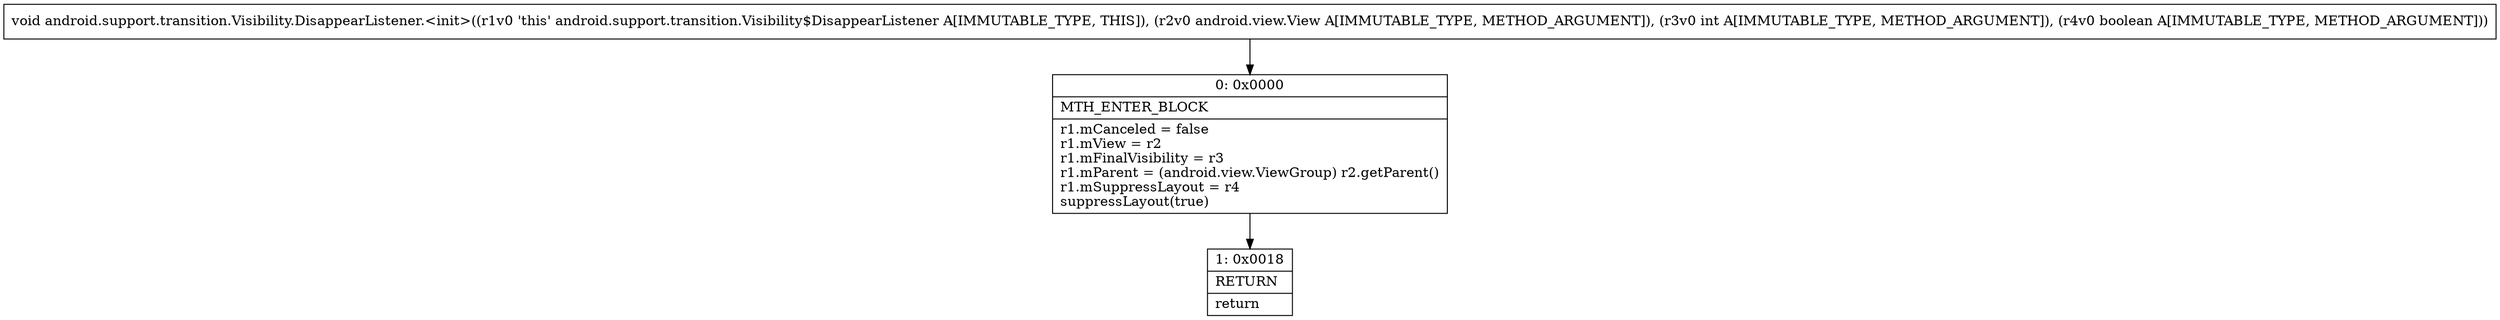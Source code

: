 digraph "CFG forandroid.support.transition.Visibility.DisappearListener.\<init\>(Landroid\/view\/View;IZ)V" {
Node_0 [shape=record,label="{0\:\ 0x0000|MTH_ENTER_BLOCK\l|r1.mCanceled = false\lr1.mView = r2\lr1.mFinalVisibility = r3\lr1.mParent = (android.view.ViewGroup) r2.getParent()\lr1.mSuppressLayout = r4\lsuppressLayout(true)\l}"];
Node_1 [shape=record,label="{1\:\ 0x0018|RETURN\l|return\l}"];
MethodNode[shape=record,label="{void android.support.transition.Visibility.DisappearListener.\<init\>((r1v0 'this' android.support.transition.Visibility$DisappearListener A[IMMUTABLE_TYPE, THIS]), (r2v0 android.view.View A[IMMUTABLE_TYPE, METHOD_ARGUMENT]), (r3v0 int A[IMMUTABLE_TYPE, METHOD_ARGUMENT]), (r4v0 boolean A[IMMUTABLE_TYPE, METHOD_ARGUMENT])) }"];
MethodNode -> Node_0;
Node_0 -> Node_1;
}

